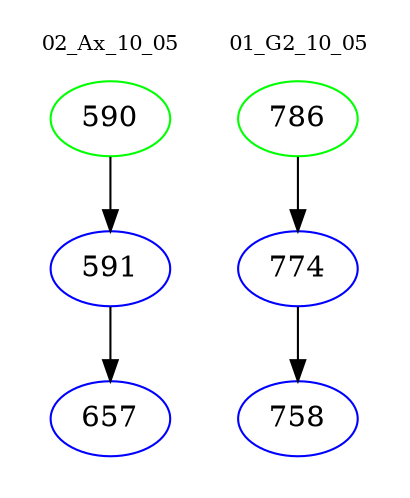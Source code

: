 digraph{
subgraph cluster_0 {
color = white
label = "02_Ax_10_05";
fontsize=10;
T0_590 [label="590", color="green"]
T0_590 -> T0_591 [color="black"]
T0_591 [label="591", color="blue"]
T0_591 -> T0_657 [color="black"]
T0_657 [label="657", color="blue"]
}
subgraph cluster_1 {
color = white
label = "01_G2_10_05";
fontsize=10;
T1_786 [label="786", color="green"]
T1_786 -> T1_774 [color="black"]
T1_774 [label="774", color="blue"]
T1_774 -> T1_758 [color="black"]
T1_758 [label="758", color="blue"]
}
}
